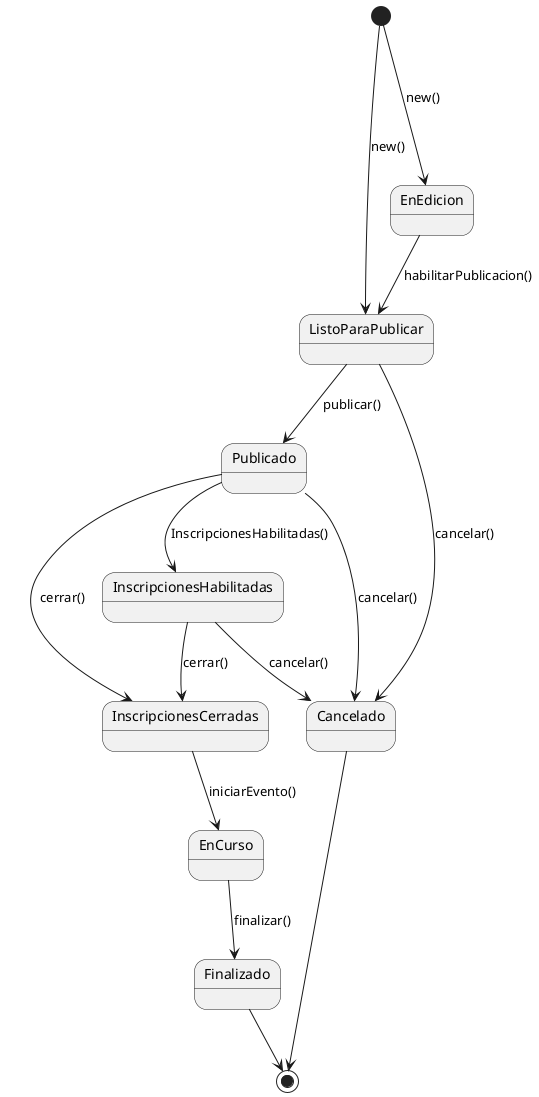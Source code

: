 @startuml estado del evento

[*] -down--> EnEdicion : new()

[*] --> ListoParaPublicar : new()

ListoParaPublicar --> Publicado : publicar()
EnEdicion --> ListoParaPublicar : habilitarPublicacion()
Publicado --> InscripcionesHabilitadas : InscripcionesHabilitadas()

Publicado --> InscripcionesCerradas : cerrar()

InscripcionesHabilitadas --> InscripcionesCerradas : cerrar()


InscripcionesCerradas --> EnCurso : iniciarEvento()
EnCurso --> Finalizado : finalizar()
Finalizado --> [*]
InscripcionesHabilitadas --> Cancelado : cancelar()
Cancelado --> [*]
ListoParaPublicar --> Cancelado : cancelar()
Publicado --> Cancelado : cancelar()
@enduml